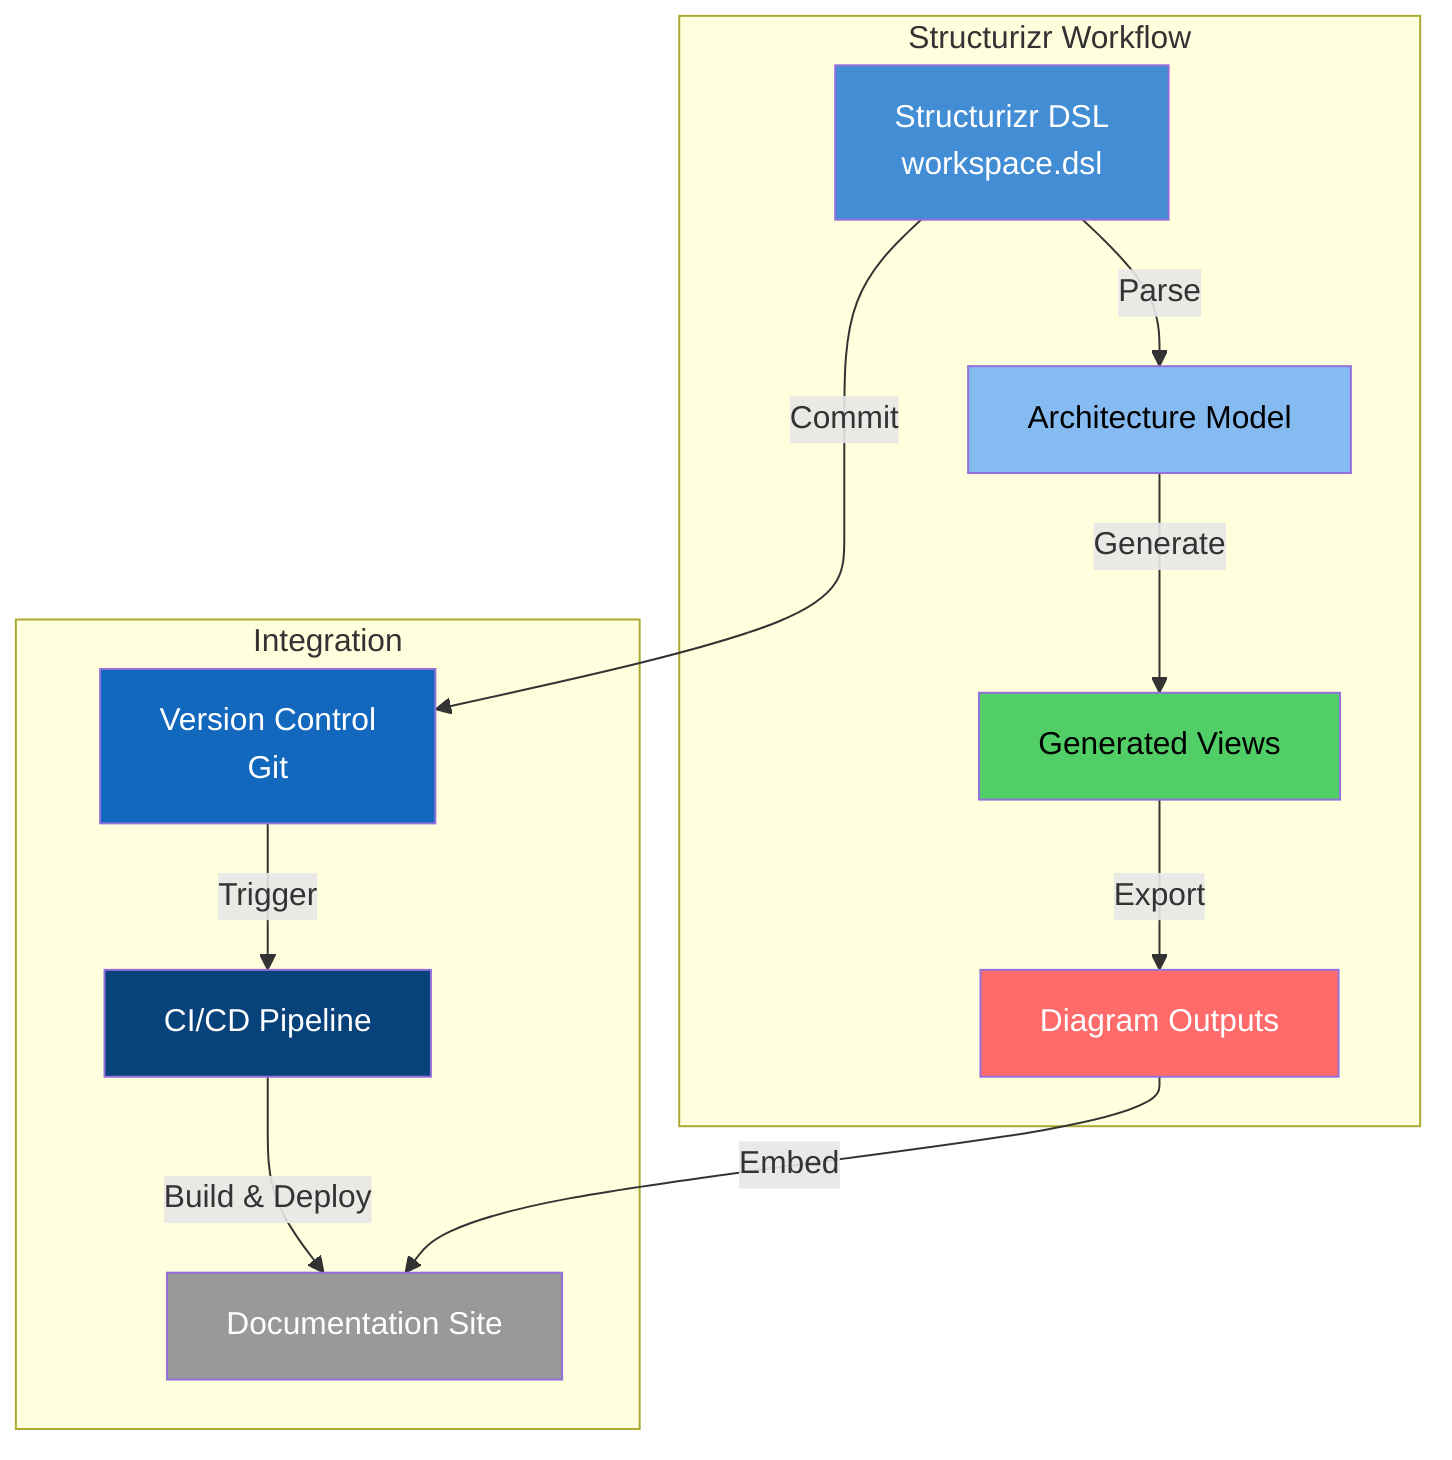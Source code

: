 graph TB
    subgraph "Structurizr Workflow"
        DSL[Structurizr DSL<br/>workspace.dsl]
        Model[Architecture Model]
        Views[Generated Views]
        Diagrams[Diagram Outputs]
    end
    
    subgraph "Integration"
        VCS[Version Control<br/>Git]
        CI[CI/CD Pipeline]
        Docs[Documentation Site]
    end
    
    DSL -->|Parse| Model
    Model -->|Generate| Views
    Views -->|Export| Diagrams
    
    DSL -->|Commit| VCS
    VCS -->|Trigger| CI
    CI -->|Build & Deploy| Docs
    Diagrams -->|Embed| Docs
    
    style DSL fill:#438dd5,color:#fff
    style Model fill:#85bbf0,color:#000
    style Views fill:#51cf66,color:#000
    style Diagrams fill:#ff6b6b,color:#fff
    style VCS fill:#1168bd,color:#fff
    style CI fill:#08427b,color:#fff
    style Docs fill:#999,color:#fff